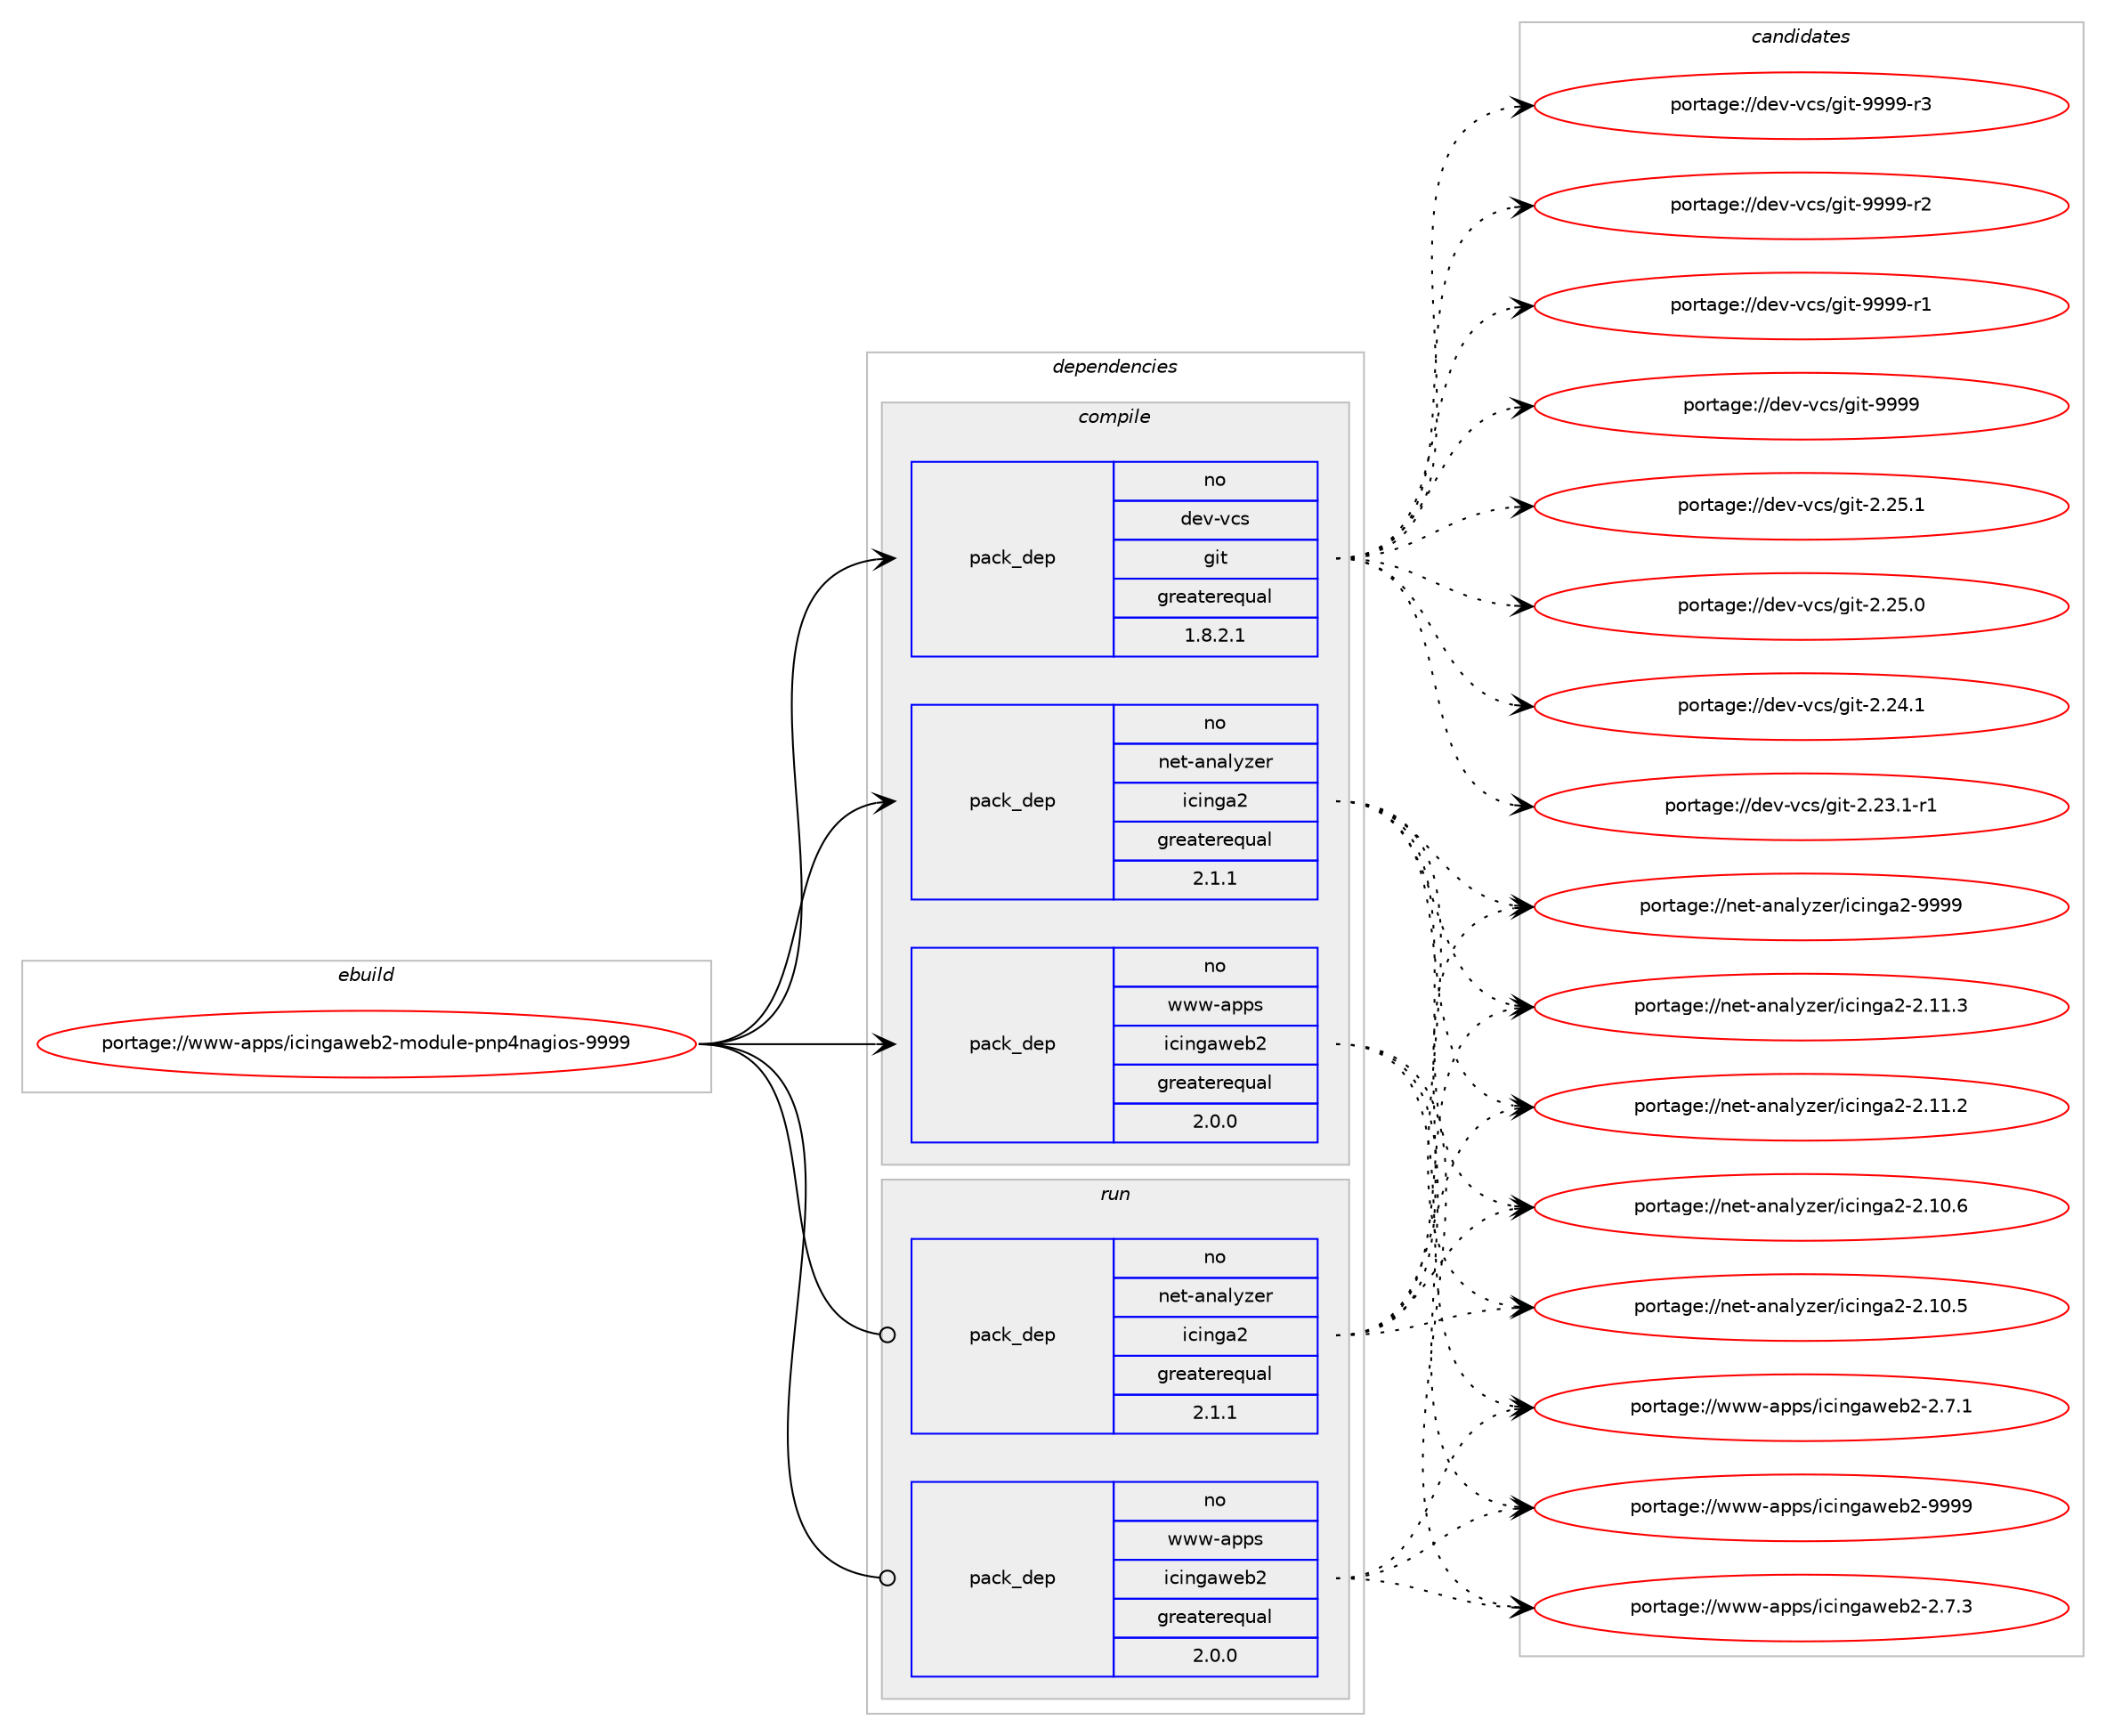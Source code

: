 digraph prolog {

# *************
# Graph options
# *************

newrank=true;
concentrate=true;
compound=true;
graph [rankdir=LR,fontname=Helvetica,fontsize=10,ranksep=1.5];#, ranksep=2.5, nodesep=0.2];
edge  [arrowhead=vee];
node  [fontname=Helvetica,fontsize=10];

# **********
# The ebuild
# **********

subgraph cluster_leftcol {
color=gray;
rank=same;
label=<<i>ebuild</i>>;
id [label="portage://www-apps/icingaweb2-module-pnp4nagios-9999", color=red, width=4, href="../www-apps/icingaweb2-module-pnp4nagios-9999.svg"];
}

# ****************
# The dependencies
# ****************

subgraph cluster_midcol {
color=gray;
label=<<i>dependencies</i>>;
subgraph cluster_compile {
fillcolor="#eeeeee";
style=filled;
label=<<i>compile</i>>;
subgraph pack15773 {
dependency18894 [label=<<TABLE BORDER="0" CELLBORDER="1" CELLSPACING="0" CELLPADDING="4" WIDTH="220"><TR><TD ROWSPAN="6" CELLPADDING="30">pack_dep</TD></TR><TR><TD WIDTH="110">no</TD></TR><TR><TD>dev-vcs</TD></TR><TR><TD>git</TD></TR><TR><TD>greaterequal</TD></TR><TR><TD>1.8.2.1</TD></TR></TABLE>>, shape=none, color=blue];
}
id:e -> dependency18894:w [weight=20,style="solid",arrowhead="vee"];
subgraph pack15774 {
dependency18895 [label=<<TABLE BORDER="0" CELLBORDER="1" CELLSPACING="0" CELLPADDING="4" WIDTH="220"><TR><TD ROWSPAN="6" CELLPADDING="30">pack_dep</TD></TR><TR><TD WIDTH="110">no</TD></TR><TR><TD>net-analyzer</TD></TR><TR><TD>icinga2</TD></TR><TR><TD>greaterequal</TD></TR><TR><TD>2.1.1</TD></TR></TABLE>>, shape=none, color=blue];
}
id:e -> dependency18895:w [weight=20,style="solid",arrowhead="vee"];
subgraph pack15775 {
dependency18896 [label=<<TABLE BORDER="0" CELLBORDER="1" CELLSPACING="0" CELLPADDING="4" WIDTH="220"><TR><TD ROWSPAN="6" CELLPADDING="30">pack_dep</TD></TR><TR><TD WIDTH="110">no</TD></TR><TR><TD>www-apps</TD></TR><TR><TD>icingaweb2</TD></TR><TR><TD>greaterequal</TD></TR><TR><TD>2.0.0</TD></TR></TABLE>>, shape=none, color=blue];
}
id:e -> dependency18896:w [weight=20,style="solid",arrowhead="vee"];
}
subgraph cluster_compileandrun {
fillcolor="#eeeeee";
style=filled;
label=<<i>compile and run</i>>;
}
subgraph cluster_run {
fillcolor="#eeeeee";
style=filled;
label=<<i>run</i>>;
subgraph pack15776 {
dependency18897 [label=<<TABLE BORDER="0" CELLBORDER="1" CELLSPACING="0" CELLPADDING="4" WIDTH="220"><TR><TD ROWSPAN="6" CELLPADDING="30">pack_dep</TD></TR><TR><TD WIDTH="110">no</TD></TR><TR><TD>net-analyzer</TD></TR><TR><TD>icinga2</TD></TR><TR><TD>greaterequal</TD></TR><TR><TD>2.1.1</TD></TR></TABLE>>, shape=none, color=blue];
}
id:e -> dependency18897:w [weight=20,style="solid",arrowhead="odot"];
subgraph pack15777 {
dependency18898 [label=<<TABLE BORDER="0" CELLBORDER="1" CELLSPACING="0" CELLPADDING="4" WIDTH="220"><TR><TD ROWSPAN="6" CELLPADDING="30">pack_dep</TD></TR><TR><TD WIDTH="110">no</TD></TR><TR><TD>www-apps</TD></TR><TR><TD>icingaweb2</TD></TR><TR><TD>greaterequal</TD></TR><TR><TD>2.0.0</TD></TR></TABLE>>, shape=none, color=blue];
}
id:e -> dependency18898:w [weight=20,style="solid",arrowhead="odot"];
}
}

# **************
# The candidates
# **************

subgraph cluster_choices {
rank=same;
color=gray;
label=<<i>candidates</i>>;

subgraph choice15773 {
color=black;
nodesep=1;
choice10010111845118991154710310511645575757574511451 [label="portage://dev-vcs/git-9999-r3", color=red, width=4,href="../dev-vcs/git-9999-r3.svg"];
choice10010111845118991154710310511645575757574511450 [label="portage://dev-vcs/git-9999-r2", color=red, width=4,href="../dev-vcs/git-9999-r2.svg"];
choice10010111845118991154710310511645575757574511449 [label="portage://dev-vcs/git-9999-r1", color=red, width=4,href="../dev-vcs/git-9999-r1.svg"];
choice1001011184511899115471031051164557575757 [label="portage://dev-vcs/git-9999", color=red, width=4,href="../dev-vcs/git-9999.svg"];
choice10010111845118991154710310511645504650534649 [label="portage://dev-vcs/git-2.25.1", color=red, width=4,href="../dev-vcs/git-2.25.1.svg"];
choice10010111845118991154710310511645504650534648 [label="portage://dev-vcs/git-2.25.0", color=red, width=4,href="../dev-vcs/git-2.25.0.svg"];
choice10010111845118991154710310511645504650524649 [label="portage://dev-vcs/git-2.24.1", color=red, width=4,href="../dev-vcs/git-2.24.1.svg"];
choice100101118451189911547103105116455046505146494511449 [label="portage://dev-vcs/git-2.23.1-r1", color=red, width=4,href="../dev-vcs/git-2.23.1-r1.svg"];
dependency18894:e -> choice10010111845118991154710310511645575757574511451:w [style=dotted,weight="100"];
dependency18894:e -> choice10010111845118991154710310511645575757574511450:w [style=dotted,weight="100"];
dependency18894:e -> choice10010111845118991154710310511645575757574511449:w [style=dotted,weight="100"];
dependency18894:e -> choice1001011184511899115471031051164557575757:w [style=dotted,weight="100"];
dependency18894:e -> choice10010111845118991154710310511645504650534649:w [style=dotted,weight="100"];
dependency18894:e -> choice10010111845118991154710310511645504650534648:w [style=dotted,weight="100"];
dependency18894:e -> choice10010111845118991154710310511645504650524649:w [style=dotted,weight="100"];
dependency18894:e -> choice100101118451189911547103105116455046505146494511449:w [style=dotted,weight="100"];
}
subgraph choice15774 {
color=black;
nodesep=1;
choice110101116459711097108121122101114471059910511010397504557575757 [label="portage://net-analyzer/icinga2-9999", color=red, width=4,href="../net-analyzer/icinga2-9999.svg"];
choice1101011164597110971081211221011144710599105110103975045504649494651 [label="portage://net-analyzer/icinga2-2.11.3", color=red, width=4,href="../net-analyzer/icinga2-2.11.3.svg"];
choice1101011164597110971081211221011144710599105110103975045504649494650 [label="portage://net-analyzer/icinga2-2.11.2", color=red, width=4,href="../net-analyzer/icinga2-2.11.2.svg"];
choice1101011164597110971081211221011144710599105110103975045504649484654 [label="portage://net-analyzer/icinga2-2.10.6", color=red, width=4,href="../net-analyzer/icinga2-2.10.6.svg"];
choice1101011164597110971081211221011144710599105110103975045504649484653 [label="portage://net-analyzer/icinga2-2.10.5", color=red, width=4,href="../net-analyzer/icinga2-2.10.5.svg"];
dependency18895:e -> choice110101116459711097108121122101114471059910511010397504557575757:w [style=dotted,weight="100"];
dependency18895:e -> choice1101011164597110971081211221011144710599105110103975045504649494651:w [style=dotted,weight="100"];
dependency18895:e -> choice1101011164597110971081211221011144710599105110103975045504649494650:w [style=dotted,weight="100"];
dependency18895:e -> choice1101011164597110971081211221011144710599105110103975045504649484654:w [style=dotted,weight="100"];
dependency18895:e -> choice1101011164597110971081211221011144710599105110103975045504649484653:w [style=dotted,weight="100"];
}
subgraph choice15775 {
color=black;
nodesep=1;
choice119119119459711211211547105991051101039711910198504557575757 [label="portage://www-apps/icingaweb2-9999", color=red, width=4,href="../www-apps/icingaweb2-9999.svg"];
choice11911911945971121121154710599105110103971191019850455046554651 [label="portage://www-apps/icingaweb2-2.7.3", color=red, width=4,href="../www-apps/icingaweb2-2.7.3.svg"];
choice11911911945971121121154710599105110103971191019850455046554649 [label="portage://www-apps/icingaweb2-2.7.1", color=red, width=4,href="../www-apps/icingaweb2-2.7.1.svg"];
dependency18896:e -> choice119119119459711211211547105991051101039711910198504557575757:w [style=dotted,weight="100"];
dependency18896:e -> choice11911911945971121121154710599105110103971191019850455046554651:w [style=dotted,weight="100"];
dependency18896:e -> choice11911911945971121121154710599105110103971191019850455046554649:w [style=dotted,weight="100"];
}
subgraph choice15776 {
color=black;
nodesep=1;
choice110101116459711097108121122101114471059910511010397504557575757 [label="portage://net-analyzer/icinga2-9999", color=red, width=4,href="../net-analyzer/icinga2-9999.svg"];
choice1101011164597110971081211221011144710599105110103975045504649494651 [label="portage://net-analyzer/icinga2-2.11.3", color=red, width=4,href="../net-analyzer/icinga2-2.11.3.svg"];
choice1101011164597110971081211221011144710599105110103975045504649494650 [label="portage://net-analyzer/icinga2-2.11.2", color=red, width=4,href="../net-analyzer/icinga2-2.11.2.svg"];
choice1101011164597110971081211221011144710599105110103975045504649484654 [label="portage://net-analyzer/icinga2-2.10.6", color=red, width=4,href="../net-analyzer/icinga2-2.10.6.svg"];
choice1101011164597110971081211221011144710599105110103975045504649484653 [label="portage://net-analyzer/icinga2-2.10.5", color=red, width=4,href="../net-analyzer/icinga2-2.10.5.svg"];
dependency18897:e -> choice110101116459711097108121122101114471059910511010397504557575757:w [style=dotted,weight="100"];
dependency18897:e -> choice1101011164597110971081211221011144710599105110103975045504649494651:w [style=dotted,weight="100"];
dependency18897:e -> choice1101011164597110971081211221011144710599105110103975045504649494650:w [style=dotted,weight="100"];
dependency18897:e -> choice1101011164597110971081211221011144710599105110103975045504649484654:w [style=dotted,weight="100"];
dependency18897:e -> choice1101011164597110971081211221011144710599105110103975045504649484653:w [style=dotted,weight="100"];
}
subgraph choice15777 {
color=black;
nodesep=1;
choice119119119459711211211547105991051101039711910198504557575757 [label="portage://www-apps/icingaweb2-9999", color=red, width=4,href="../www-apps/icingaweb2-9999.svg"];
choice11911911945971121121154710599105110103971191019850455046554651 [label="portage://www-apps/icingaweb2-2.7.3", color=red, width=4,href="../www-apps/icingaweb2-2.7.3.svg"];
choice11911911945971121121154710599105110103971191019850455046554649 [label="portage://www-apps/icingaweb2-2.7.1", color=red, width=4,href="../www-apps/icingaweb2-2.7.1.svg"];
dependency18898:e -> choice119119119459711211211547105991051101039711910198504557575757:w [style=dotted,weight="100"];
dependency18898:e -> choice11911911945971121121154710599105110103971191019850455046554651:w [style=dotted,weight="100"];
dependency18898:e -> choice11911911945971121121154710599105110103971191019850455046554649:w [style=dotted,weight="100"];
}
}

}
